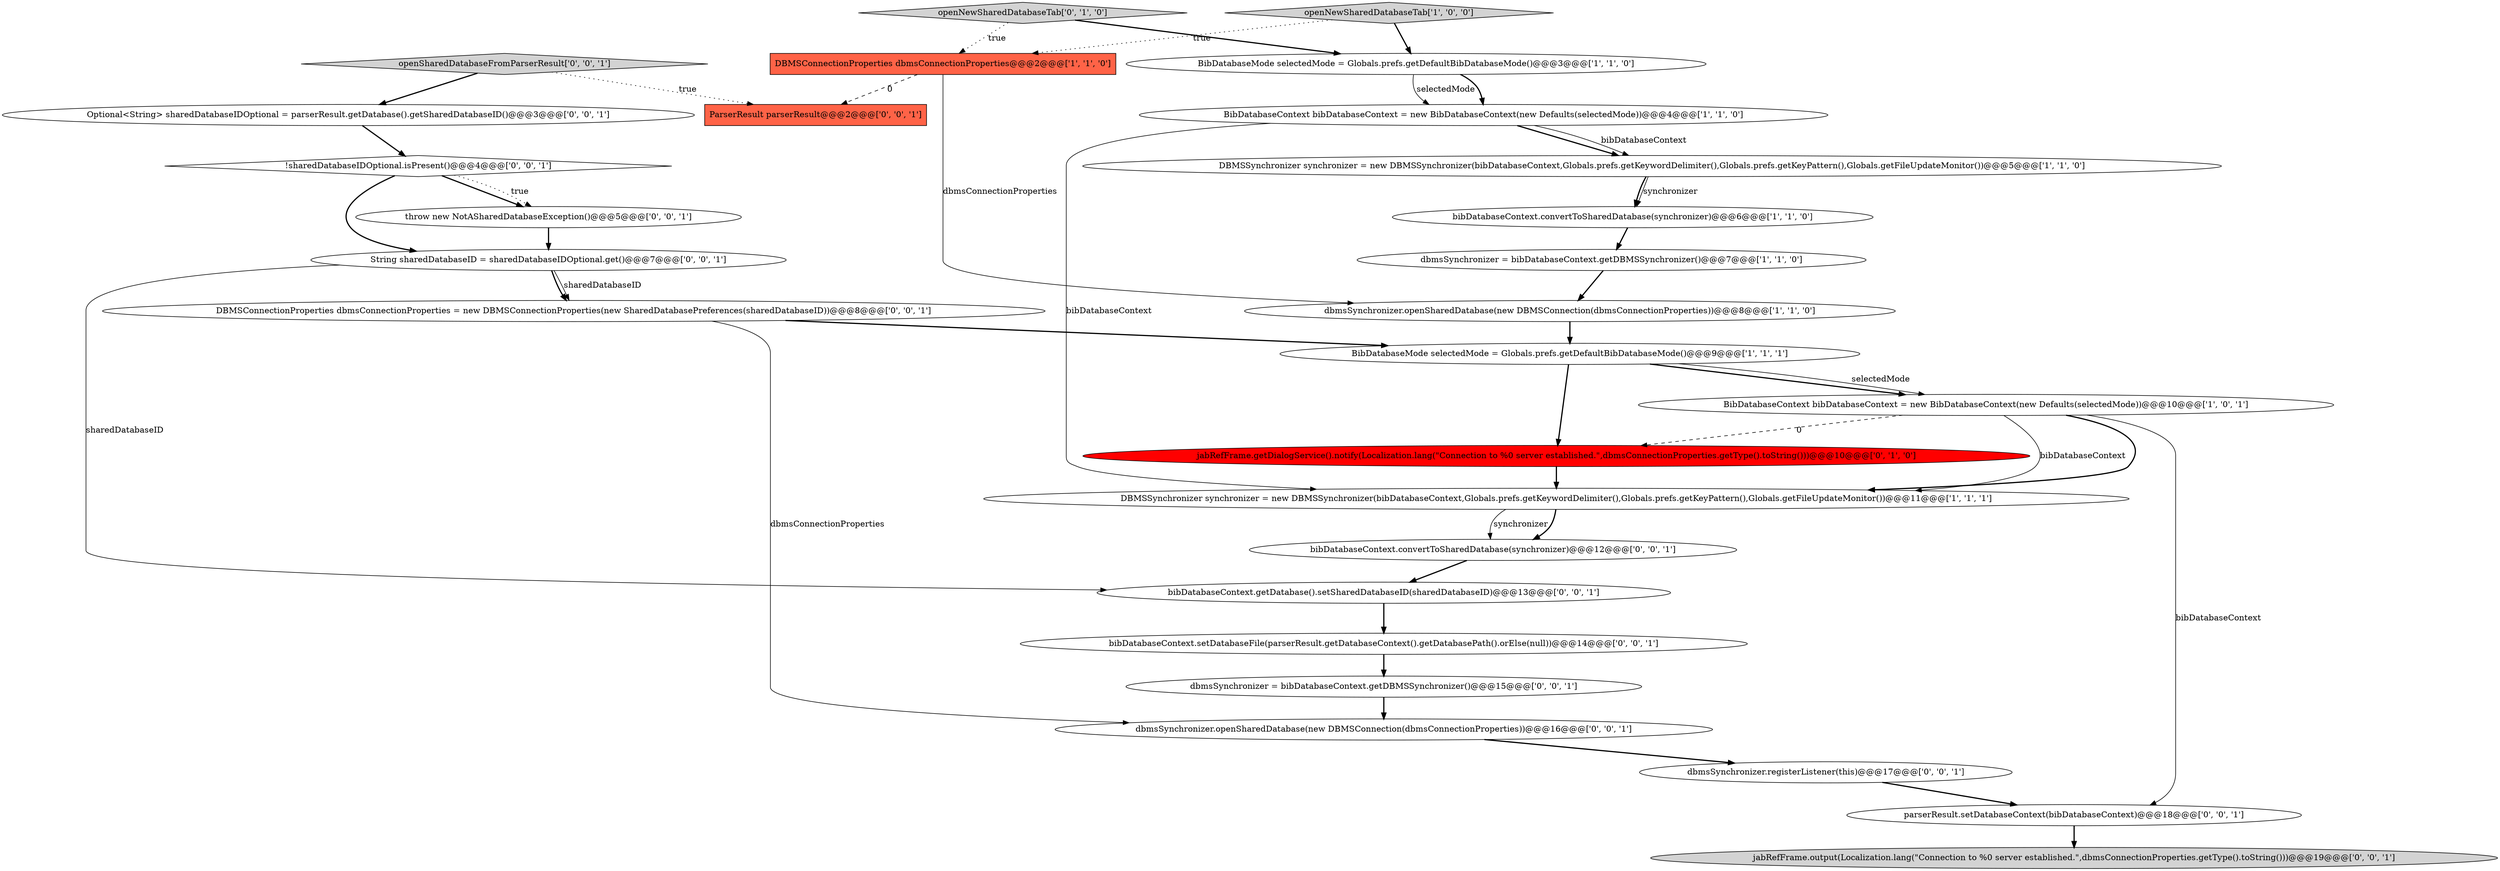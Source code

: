 digraph {
8 [style = filled, label = "BibDatabaseContext bibDatabaseContext = new BibDatabaseContext(new Defaults(selectedMode))@@@10@@@['1', '0', '1']", fillcolor = white, shape = ellipse image = "AAA0AAABBB1BBB"];
0 [style = filled, label = "BibDatabaseMode selectedMode = Globals.prefs.getDefaultBibDatabaseMode()@@@9@@@['1', '1', '1']", fillcolor = white, shape = ellipse image = "AAA0AAABBB1BBB"];
16 [style = filled, label = "dbmsSynchronizer.openSharedDatabase(new DBMSConnection(dbmsConnectionProperties))@@@16@@@['0', '0', '1']", fillcolor = white, shape = ellipse image = "AAA0AAABBB3BBB"];
23 [style = filled, label = "throw new NotASharedDatabaseException()@@@5@@@['0', '0', '1']", fillcolor = white, shape = ellipse image = "AAA0AAABBB3BBB"];
20 [style = filled, label = "parserResult.setDatabaseContext(bibDatabaseContext)@@@18@@@['0', '0', '1']", fillcolor = white, shape = ellipse image = "AAA0AAABBB3BBB"];
3 [style = filled, label = "dbmsSynchronizer = bibDatabaseContext.getDBMSSynchronizer()@@@7@@@['1', '1', '0']", fillcolor = white, shape = ellipse image = "AAA0AAABBB1BBB"];
13 [style = filled, label = "bibDatabaseContext.getDatabase().setSharedDatabaseID(sharedDatabaseID)@@@13@@@['0', '0', '1']", fillcolor = white, shape = ellipse image = "AAA0AAABBB3BBB"];
18 [style = filled, label = "dbmsSynchronizer = bibDatabaseContext.getDBMSSynchronizer()@@@15@@@['0', '0', '1']", fillcolor = white, shape = ellipse image = "AAA0AAABBB3BBB"];
5 [style = filled, label = "DBMSSynchronizer synchronizer = new DBMSSynchronizer(bibDatabaseContext,Globals.prefs.getKeywordDelimiter(),Globals.prefs.getKeyPattern(),Globals.getFileUpdateMonitor())@@@11@@@['1', '1', '1']", fillcolor = white, shape = ellipse image = "AAA0AAABBB1BBB"];
4 [style = filled, label = "DBMSSynchronizer synchronizer = new DBMSSynchronizer(bibDatabaseContext,Globals.prefs.getKeywordDelimiter(),Globals.prefs.getKeyPattern(),Globals.getFileUpdateMonitor())@@@5@@@['1', '1', '0']", fillcolor = white, shape = ellipse image = "AAA0AAABBB1BBB"];
14 [style = filled, label = "openSharedDatabaseFromParserResult['0', '0', '1']", fillcolor = lightgray, shape = diamond image = "AAA0AAABBB3BBB"];
25 [style = filled, label = "ParserResult parserResult@@@2@@@['0', '0', '1']", fillcolor = tomato, shape = box image = "AAA0AAABBB3BBB"];
26 [style = filled, label = "Optional<String> sharedDatabaseIDOptional = parserResult.getDatabase().getSharedDatabaseID()@@@3@@@['0', '0', '1']", fillcolor = white, shape = ellipse image = "AAA0AAABBB3BBB"];
24 [style = filled, label = "bibDatabaseContext.convertToSharedDatabase(synchronizer)@@@12@@@['0', '0', '1']", fillcolor = white, shape = ellipse image = "AAA0AAABBB3BBB"];
7 [style = filled, label = "BibDatabaseMode selectedMode = Globals.prefs.getDefaultBibDatabaseMode()@@@3@@@['1', '1', '0']", fillcolor = white, shape = ellipse image = "AAA0AAABBB1BBB"];
11 [style = filled, label = "jabRefFrame.getDialogService().notify(Localization.lang(\"Connection to %0 server established.\",dbmsConnectionProperties.getType().toString()))@@@10@@@['0', '1', '0']", fillcolor = red, shape = ellipse image = "AAA1AAABBB2BBB"];
10 [style = filled, label = "dbmsSynchronizer.openSharedDatabase(new DBMSConnection(dbmsConnectionProperties))@@@8@@@['1', '1', '0']", fillcolor = white, shape = ellipse image = "AAA0AAABBB1BBB"];
2 [style = filled, label = "bibDatabaseContext.convertToSharedDatabase(synchronizer)@@@6@@@['1', '1', '0']", fillcolor = white, shape = ellipse image = "AAA0AAABBB1BBB"];
1 [style = filled, label = "DBMSConnectionProperties dbmsConnectionProperties@@@2@@@['1', '1', '0']", fillcolor = tomato, shape = box image = "AAA0AAABBB1BBB"];
12 [style = filled, label = "openNewSharedDatabaseTab['0', '1', '0']", fillcolor = lightgray, shape = diamond image = "AAA0AAABBB2BBB"];
21 [style = filled, label = "dbmsSynchronizer.registerListener(this)@@@17@@@['0', '0', '1']", fillcolor = white, shape = ellipse image = "AAA0AAABBB3BBB"];
19 [style = filled, label = "jabRefFrame.output(Localization.lang(\"Connection to %0 server established.\",dbmsConnectionProperties.getType().toString()))@@@19@@@['0', '0', '1']", fillcolor = lightgray, shape = ellipse image = "AAA0AAABBB3BBB"];
27 [style = filled, label = "String sharedDatabaseID = sharedDatabaseIDOptional.get()@@@7@@@['0', '0', '1']", fillcolor = white, shape = ellipse image = "AAA0AAABBB3BBB"];
6 [style = filled, label = "BibDatabaseContext bibDatabaseContext = new BibDatabaseContext(new Defaults(selectedMode))@@@4@@@['1', '1', '0']", fillcolor = white, shape = ellipse image = "AAA0AAABBB1BBB"];
22 [style = filled, label = "DBMSConnectionProperties dbmsConnectionProperties = new DBMSConnectionProperties(new SharedDatabasePreferences(sharedDatabaseID))@@@8@@@['0', '0', '1']", fillcolor = white, shape = ellipse image = "AAA0AAABBB3BBB"];
9 [style = filled, label = "openNewSharedDatabaseTab['1', '0', '0']", fillcolor = lightgray, shape = diamond image = "AAA0AAABBB1BBB"];
17 [style = filled, label = "bibDatabaseContext.setDatabaseFile(parserResult.getDatabaseContext().getDatabasePath().orElse(null))@@@14@@@['0', '0', '1']", fillcolor = white, shape = ellipse image = "AAA0AAABBB3BBB"];
15 [style = filled, label = "!sharedDatabaseIDOptional.isPresent()@@@4@@@['0', '0', '1']", fillcolor = white, shape = diamond image = "AAA0AAABBB3BBB"];
7->6 [style = solid, label="selectedMode"];
27->22 [style = solid, label="sharedDatabaseID"];
15->23 [style = bold, label=""];
1->10 [style = solid, label="dbmsConnectionProperties"];
23->27 [style = bold, label=""];
2->3 [style = bold, label=""];
12->1 [style = dotted, label="true"];
8->5 [style = solid, label="bibDatabaseContext"];
0->11 [style = bold, label=""];
4->2 [style = bold, label=""];
27->13 [style = solid, label="sharedDatabaseID"];
6->5 [style = solid, label="bibDatabaseContext"];
9->7 [style = bold, label=""];
27->22 [style = bold, label=""];
12->7 [style = bold, label=""];
5->24 [style = solid, label="synchronizer"];
4->2 [style = solid, label="synchronizer"];
14->26 [style = bold, label=""];
3->10 [style = bold, label=""];
6->4 [style = bold, label=""];
11->5 [style = bold, label=""];
13->17 [style = bold, label=""];
21->20 [style = bold, label=""];
22->0 [style = bold, label=""];
8->20 [style = solid, label="bibDatabaseContext"];
8->5 [style = bold, label=""];
16->21 [style = bold, label=""];
5->24 [style = bold, label=""];
10->0 [style = bold, label=""];
7->6 [style = bold, label=""];
26->15 [style = bold, label=""];
0->8 [style = bold, label=""];
22->16 [style = solid, label="dbmsConnectionProperties"];
9->1 [style = dotted, label="true"];
6->4 [style = solid, label="bibDatabaseContext"];
14->25 [style = dotted, label="true"];
0->8 [style = solid, label="selectedMode"];
15->23 [style = dotted, label="true"];
8->11 [style = dashed, label="0"];
20->19 [style = bold, label=""];
1->25 [style = dashed, label="0"];
15->27 [style = bold, label=""];
17->18 [style = bold, label=""];
24->13 [style = bold, label=""];
18->16 [style = bold, label=""];
}
